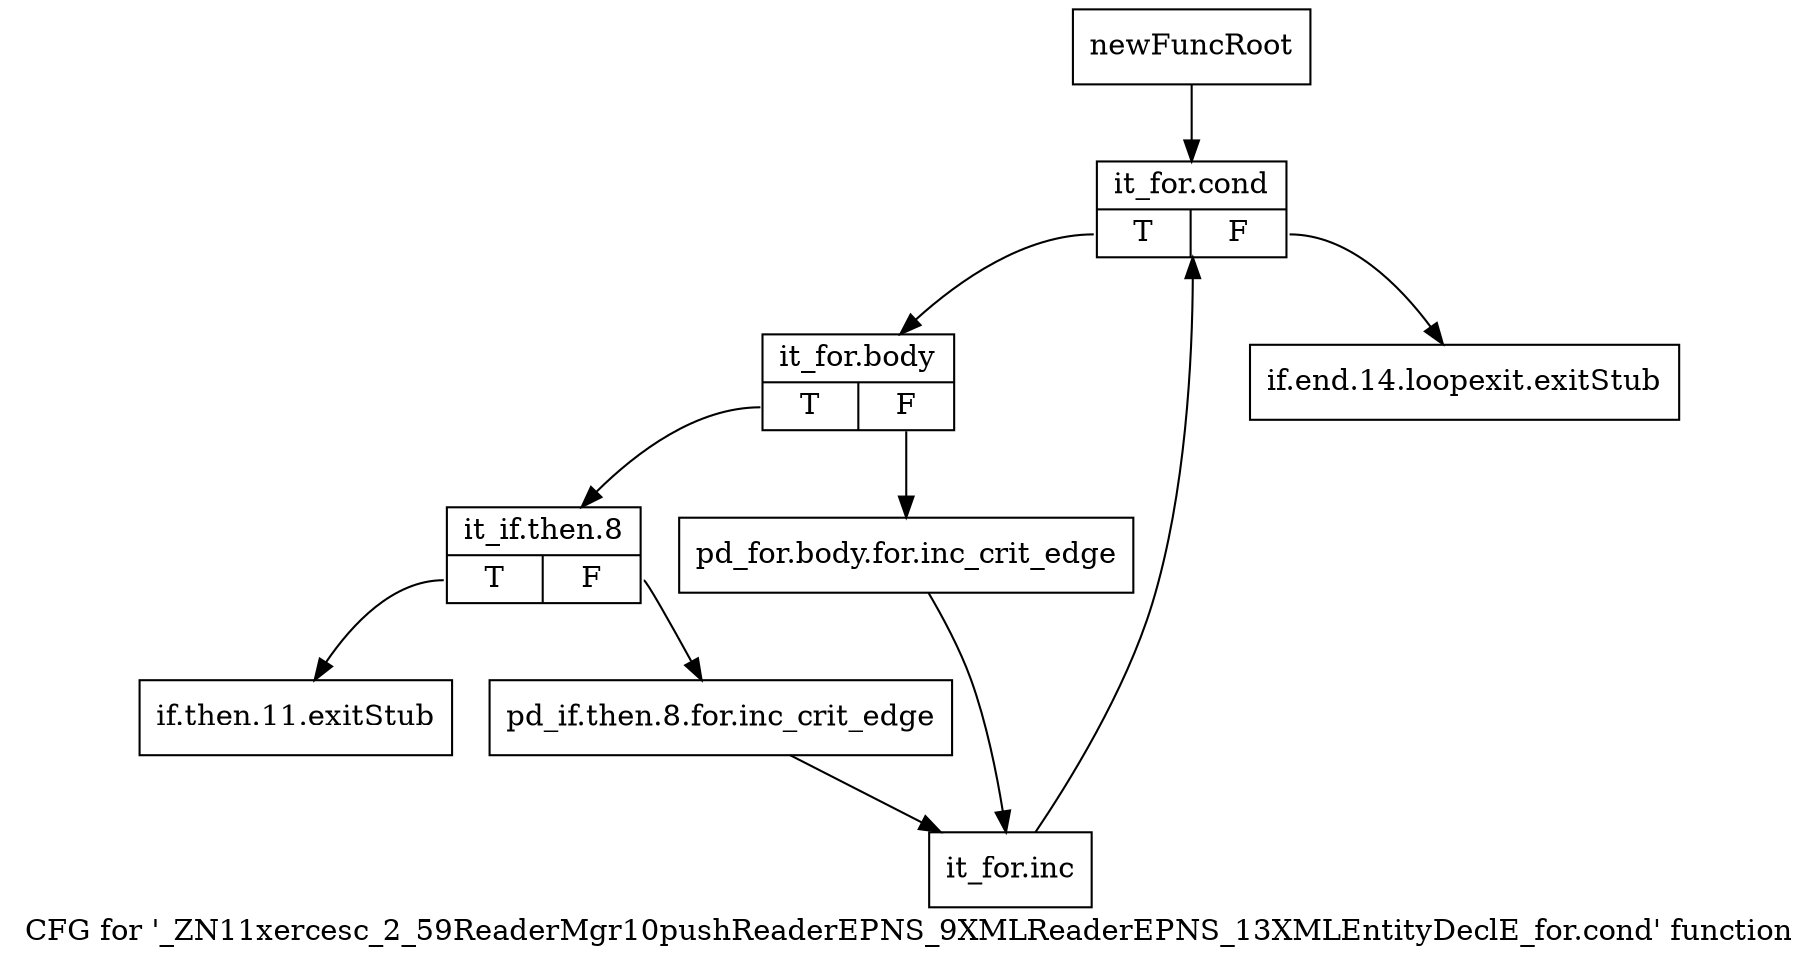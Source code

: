 digraph "CFG for '_ZN11xercesc_2_59ReaderMgr10pushReaderEPNS_9XMLReaderEPNS_13XMLEntityDeclE_for.cond' function" {
	label="CFG for '_ZN11xercesc_2_59ReaderMgr10pushReaderEPNS_9XMLReaderEPNS_13XMLEntityDeclE_for.cond' function";

	Node0x9958bd0 [shape=record,label="{newFuncRoot}"];
	Node0x9958bd0 -> Node0x9958cc0;
	Node0x9958c20 [shape=record,label="{if.end.14.loopexit.exitStub}"];
	Node0x9958c70 [shape=record,label="{if.then.11.exitStub}"];
	Node0x9958cc0 [shape=record,label="{it_for.cond|{<s0>T|<s1>F}}"];
	Node0x9958cc0:s0 -> Node0x9958d10;
	Node0x9958cc0:s1 -> Node0x9958c20;
	Node0x9958d10 [shape=record,label="{it_for.body|{<s0>T|<s1>F}}"];
	Node0x9958d10:s0 -> Node0x9958db0;
	Node0x9958d10:s1 -> Node0x9958d60;
	Node0x9958d60 [shape=record,label="{pd_for.body.for.inc_crit_edge}"];
	Node0x9958d60 -> Node0x9958e50;
	Node0x9958db0 [shape=record,label="{it_if.then.8|{<s0>T|<s1>F}}"];
	Node0x9958db0:s0 -> Node0x9958c70;
	Node0x9958db0:s1 -> Node0x9958e00;
	Node0x9958e00 [shape=record,label="{pd_if.then.8.for.inc_crit_edge}"];
	Node0x9958e00 -> Node0x9958e50;
	Node0x9958e50 [shape=record,label="{it_for.inc}"];
	Node0x9958e50 -> Node0x9958cc0;
}
